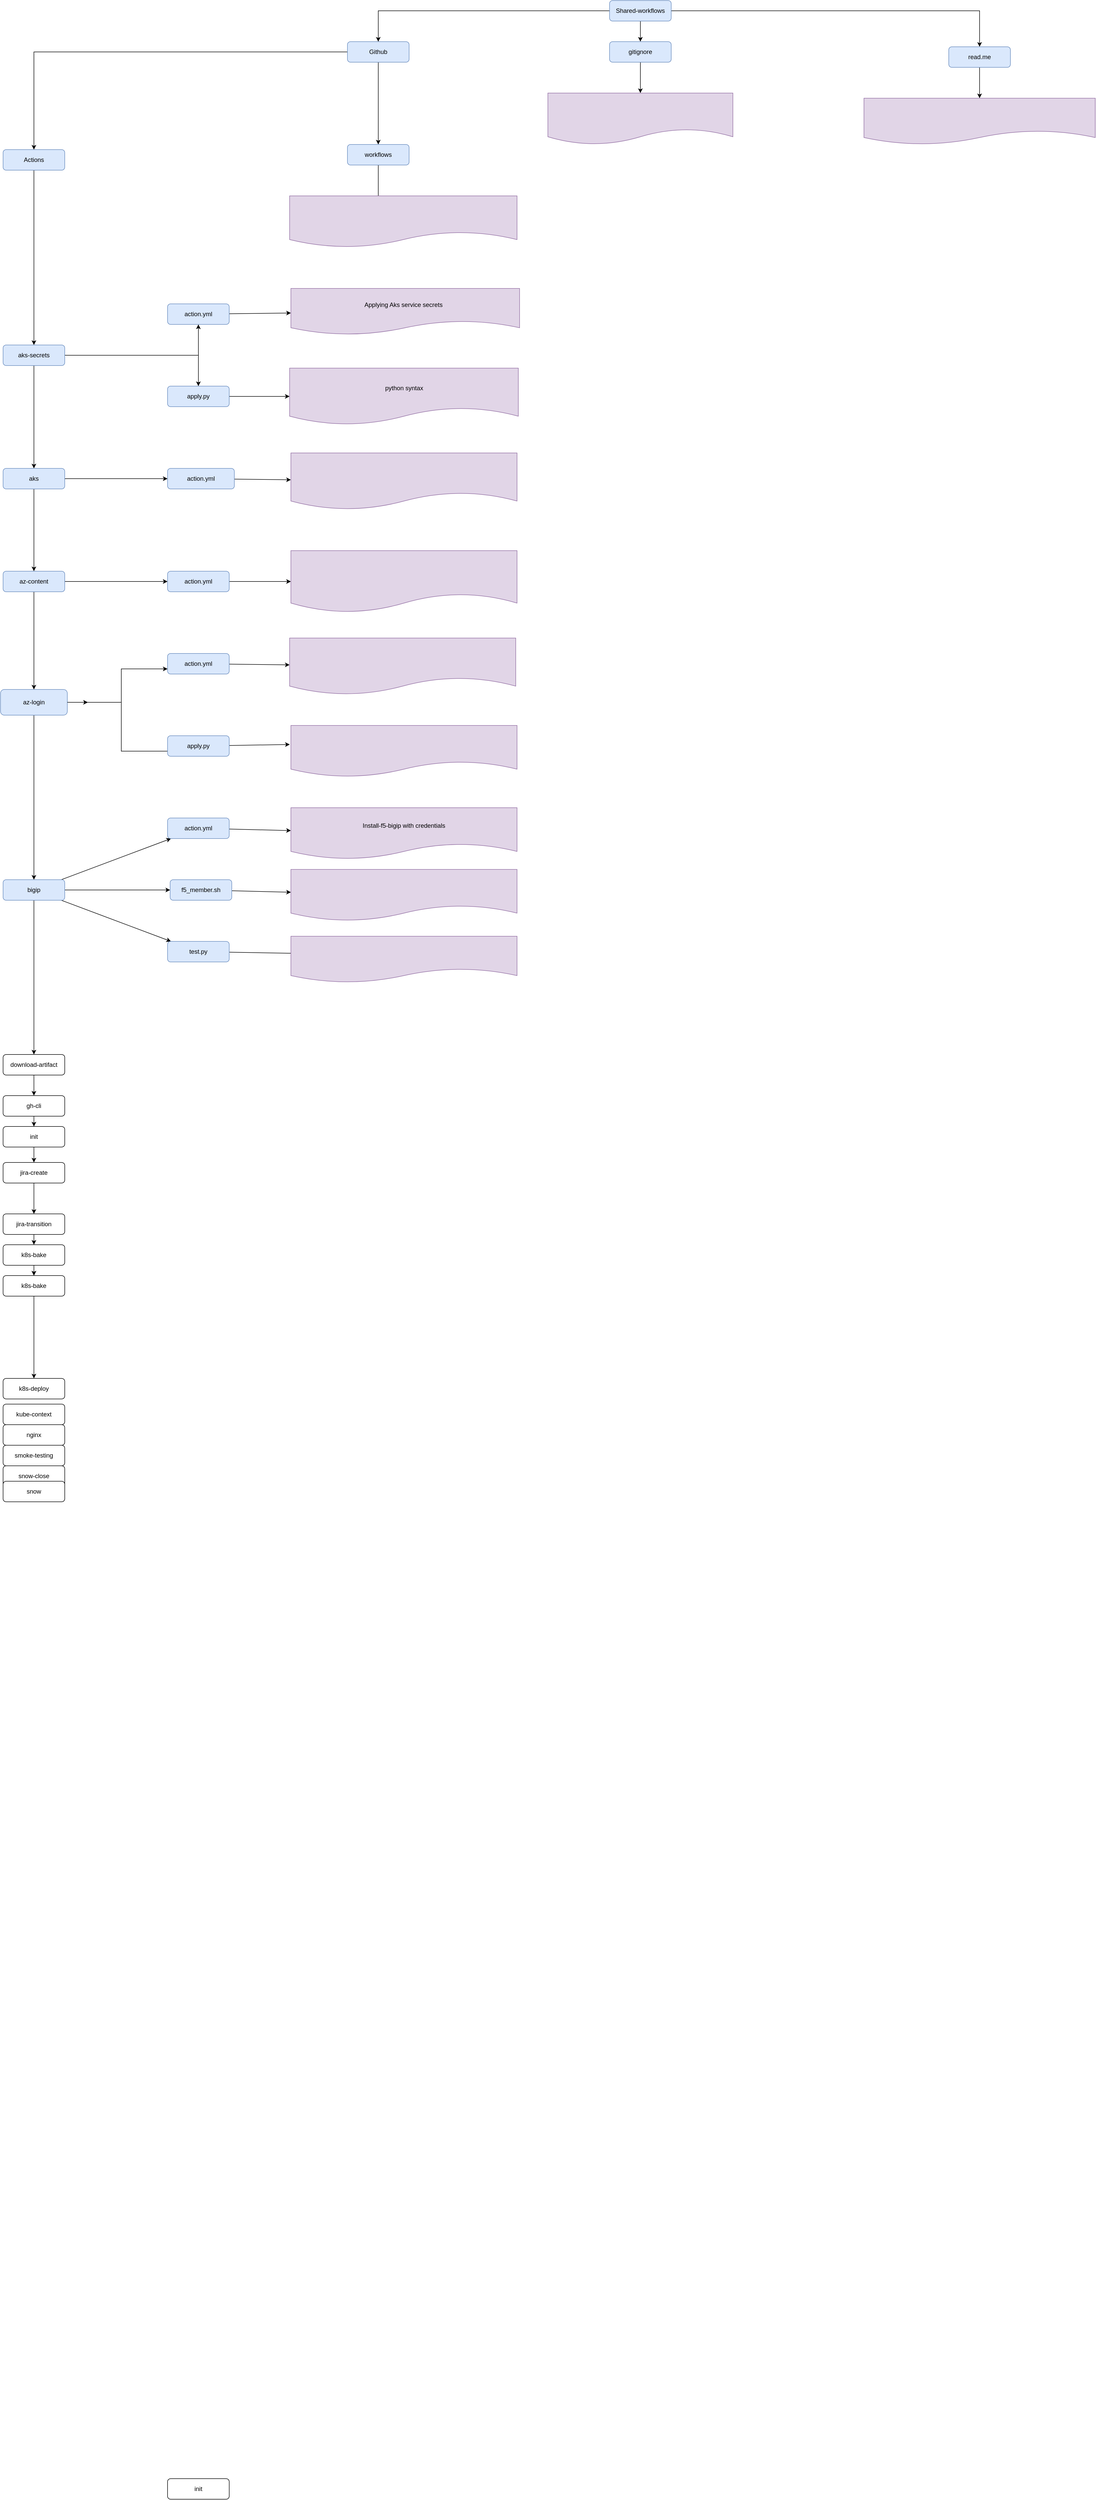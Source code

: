 <mxfile version="20.5.3" type="github">
  <diagram id="C5RBs43oDa-KdzZeNtuy" name="Page-1">
    <mxGraphModel dx="1371" dy="4098" grid="1" gridSize="10" guides="1" tooltips="1" connect="1" arrows="1" fold="1" page="1" pageScale="1" pageWidth="2339" pageHeight="3300" math="0" shadow="0">
      <root>
        <mxCell id="WIyWlLk6GJQsqaUBKTNV-0" />
        <mxCell id="WIyWlLk6GJQsqaUBKTNV-1" parent="WIyWlLk6GJQsqaUBKTNV-0" />
        <mxCell id="0Xy0scqHW2xPj2-DiVGG-118" value="" style="edgeStyle=orthogonalEdgeStyle;rounded=0;orthogonalLoop=1;jettySize=auto;html=1;" edge="1" parent="WIyWlLk6GJQsqaUBKTNV-1" source="0Xy0scqHW2xPj2-DiVGG-0" target="0Xy0scqHW2xPj2-DiVGG-21">
          <mxGeometry relative="1" as="geometry" />
        </mxCell>
        <mxCell id="0Xy0scqHW2xPj2-DiVGG-210" value="" style="edgeStyle=none;rounded=0;orthogonalLoop=1;jettySize=auto;html=1;fontColor=#000000;" edge="1" parent="WIyWlLk6GJQsqaUBKTNV-1" source="0Xy0scqHW2xPj2-DiVGG-0" target="0Xy0scqHW2xPj2-DiVGG-209">
          <mxGeometry relative="1" as="geometry" />
        </mxCell>
        <mxCell id="0Xy0scqHW2xPj2-DiVGG-0" value="&lt;font color=&quot;#000000&quot;&gt;Github&lt;/font&gt;" style="rounded=1;whiteSpace=wrap;html=1;fontSize=12;glass=0;strokeWidth=1;shadow=0;fillColor=#dae8fc;strokeColor=#6c8ebf;" vertex="1" parent="WIyWlLk6GJQsqaUBKTNV-1">
          <mxGeometry x="910" y="-190" width="120" height="40" as="geometry" />
        </mxCell>
        <mxCell id="0Xy0scqHW2xPj2-DiVGG-37" value="" style="edgeStyle=orthogonalEdgeStyle;rounded=0;orthogonalLoop=1;jettySize=auto;html=1;" edge="1" parent="WIyWlLk6GJQsqaUBKTNV-1" source="0Xy0scqHW2xPj2-DiVGG-20" target="0Xy0scqHW2xPj2-DiVGG-31">
          <mxGeometry relative="1" as="geometry" />
        </mxCell>
        <mxCell id="0Xy0scqHW2xPj2-DiVGG-93" value="" style="edgeStyle=orthogonalEdgeStyle;rounded=0;orthogonalLoop=1;jettySize=auto;html=1;" edge="1" parent="WIyWlLk6GJQsqaUBKTNV-1" source="0Xy0scqHW2xPj2-DiVGG-20" target="0Xy0scqHW2xPj2-DiVGG-92">
          <mxGeometry relative="1" as="geometry" />
        </mxCell>
        <mxCell id="0Xy0scqHW2xPj2-DiVGG-100" value="" style="edgeStyle=orthogonalEdgeStyle;rounded=0;orthogonalLoop=1;jettySize=auto;html=1;" edge="1" parent="WIyWlLk6GJQsqaUBKTNV-1" source="0Xy0scqHW2xPj2-DiVGG-20" target="0Xy0scqHW2xPj2-DiVGG-99">
          <mxGeometry relative="1" as="geometry" />
        </mxCell>
        <mxCell id="0Xy0scqHW2xPj2-DiVGG-20" value="&lt;font color=&quot;#000000&quot;&gt;aks-secrets&lt;/font&gt;" style="rounded=1;whiteSpace=wrap;html=1;fontSize=12;glass=0;strokeWidth=1;shadow=0;fillColor=#dae8fc;strokeColor=#6c8ebf;" vertex="1" parent="WIyWlLk6GJQsqaUBKTNV-1">
          <mxGeometry x="240" y="400" width="120" height="40" as="geometry" />
        </mxCell>
        <mxCell id="0Xy0scqHW2xPj2-DiVGG-119" value="" style="edgeStyle=orthogonalEdgeStyle;rounded=0;orthogonalLoop=1;jettySize=auto;html=1;" edge="1" parent="WIyWlLk6GJQsqaUBKTNV-1" source="0Xy0scqHW2xPj2-DiVGG-21" target="0Xy0scqHW2xPj2-DiVGG-20">
          <mxGeometry relative="1" as="geometry" />
        </mxCell>
        <mxCell id="0Xy0scqHW2xPj2-DiVGG-21" value="&lt;font color=&quot;#000000&quot;&gt;Actions&lt;/font&gt;" style="rounded=1;whiteSpace=wrap;html=1;fontSize=12;glass=0;strokeWidth=1;shadow=0;fillColor=#dae8fc;strokeColor=#6c8ebf;" vertex="1" parent="WIyWlLk6GJQsqaUBKTNV-1">
          <mxGeometry x="240" y="20" width="120" height="40" as="geometry" />
        </mxCell>
        <mxCell id="0Xy0scqHW2xPj2-DiVGG-41" value="" style="edgeStyle=orthogonalEdgeStyle;rounded=0;orthogonalLoop=1;jettySize=auto;html=1;" edge="1" parent="WIyWlLk6GJQsqaUBKTNV-1" source="0Xy0scqHW2xPj2-DiVGG-29" target="0Xy0scqHW2xPj2-DiVGG-40">
          <mxGeometry relative="1" as="geometry" />
        </mxCell>
        <mxCell id="0Xy0scqHW2xPj2-DiVGG-126" value="" style="edgeStyle=orthogonalEdgeStyle;rounded=0;orthogonalLoop=1;jettySize=auto;html=1;" edge="1" parent="WIyWlLk6GJQsqaUBKTNV-1" source="0Xy0scqHW2xPj2-DiVGG-29" target="0Xy0scqHW2xPj2-DiVGG-125">
          <mxGeometry relative="1" as="geometry" />
        </mxCell>
        <mxCell id="0Xy0scqHW2xPj2-DiVGG-29" value="&lt;font color=&quot;#000000&quot;&gt;az-content&lt;/font&gt;" style="rounded=1;whiteSpace=wrap;html=1;fontSize=12;glass=0;strokeWidth=1;shadow=0;strokeColor=#6c8ebf;fillColor=#dae8fc;" vertex="1" parent="WIyWlLk6GJQsqaUBKTNV-1">
          <mxGeometry x="240" y="840" width="120" height="40" as="geometry" />
        </mxCell>
        <mxCell id="0Xy0scqHW2xPj2-DiVGG-38" value="" style="edgeStyle=orthogonalEdgeStyle;rounded=0;orthogonalLoop=1;jettySize=auto;html=1;" edge="1" parent="WIyWlLk6GJQsqaUBKTNV-1" source="0Xy0scqHW2xPj2-DiVGG-31" target="0Xy0scqHW2xPj2-DiVGG-29">
          <mxGeometry relative="1" as="geometry" />
        </mxCell>
        <mxCell id="0Xy0scqHW2xPj2-DiVGG-121" value="" style="edgeStyle=orthogonalEdgeStyle;rounded=0;orthogonalLoop=1;jettySize=auto;html=1;" edge="1" parent="WIyWlLk6GJQsqaUBKTNV-1" source="0Xy0scqHW2xPj2-DiVGG-31" target="0Xy0scqHW2xPj2-DiVGG-120">
          <mxGeometry relative="1" as="geometry" />
        </mxCell>
        <mxCell id="0Xy0scqHW2xPj2-DiVGG-31" value="&lt;font color=&quot;#000000&quot;&gt;aks&lt;/font&gt;" style="rounded=1;whiteSpace=wrap;html=1;fontSize=12;glass=0;strokeWidth=1;shadow=0;fillColor=#dae8fc;strokeColor=#6c8ebf;" vertex="1" parent="WIyWlLk6GJQsqaUBKTNV-1">
          <mxGeometry x="240" y="640" width="120" height="40" as="geometry" />
        </mxCell>
        <mxCell id="0Xy0scqHW2xPj2-DiVGG-44" value="" style="edgeStyle=orthogonalEdgeStyle;rounded=0;orthogonalLoop=1;jettySize=auto;html=1;" edge="1" parent="WIyWlLk6GJQsqaUBKTNV-1" source="0Xy0scqHW2xPj2-DiVGG-40" target="0Xy0scqHW2xPj2-DiVGG-43">
          <mxGeometry relative="1" as="geometry" />
        </mxCell>
        <mxCell id="0Xy0scqHW2xPj2-DiVGG-178" style="edgeStyle=none;rounded=0;orthogonalLoop=1;jettySize=auto;html=1;fontColor=#000000;" edge="1" parent="WIyWlLk6GJQsqaUBKTNV-1" source="0Xy0scqHW2xPj2-DiVGG-40">
          <mxGeometry relative="1" as="geometry">
            <mxPoint x="405" y="1095" as="targetPoint" />
          </mxGeometry>
        </mxCell>
        <mxCell id="0Xy0scqHW2xPj2-DiVGG-183" style="edgeStyle=none;rounded=0;orthogonalLoop=1;jettySize=auto;html=1;entryX=0.083;entryY=0.75;entryDx=0;entryDy=0;entryPerimeter=0;fontColor=#000000;" edge="1" parent="WIyWlLk6GJQsqaUBKTNV-1" source="0Xy0scqHW2xPj2-DiVGG-40" target="0Xy0scqHW2xPj2-DiVGG-145">
          <mxGeometry relative="1" as="geometry">
            <Array as="points">
              <mxPoint x="470" y="1095" />
              <mxPoint x="470" y="1190" />
            </Array>
          </mxGeometry>
        </mxCell>
        <mxCell id="0Xy0scqHW2xPj2-DiVGG-40" value="&lt;font color=&quot;#000000&quot;&gt;az-login&lt;/font&gt;" style="rounded=1;whiteSpace=wrap;html=1;fontSize=12;glass=0;strokeWidth=1;shadow=0;fillColor=#dae8fc;strokeColor=#6c8ebf;" vertex="1" parent="WIyWlLk6GJQsqaUBKTNV-1">
          <mxGeometry x="235" y="1070" width="130" height="50" as="geometry" />
        </mxCell>
        <mxCell id="0Xy0scqHW2xPj2-DiVGG-48" value="" style="edgeStyle=orthogonalEdgeStyle;rounded=0;orthogonalLoop=1;jettySize=auto;html=1;" edge="1" parent="WIyWlLk6GJQsqaUBKTNV-1" source="0Xy0scqHW2xPj2-DiVGG-43" target="0Xy0scqHW2xPj2-DiVGG-47">
          <mxGeometry relative="1" as="geometry" />
        </mxCell>
        <mxCell id="0Xy0scqHW2xPj2-DiVGG-190" value="" style="edgeStyle=none;rounded=0;orthogonalLoop=1;jettySize=auto;html=1;fontColor=#000000;" edge="1" parent="WIyWlLk6GJQsqaUBKTNV-1" source="0Xy0scqHW2xPj2-DiVGG-43" target="0Xy0scqHW2xPj2-DiVGG-189">
          <mxGeometry relative="1" as="geometry" />
        </mxCell>
        <mxCell id="0Xy0scqHW2xPj2-DiVGG-192" value="" style="edgeStyle=none;rounded=0;orthogonalLoop=1;jettySize=auto;html=1;fontColor=#000000;" edge="1" parent="WIyWlLk6GJQsqaUBKTNV-1" source="0Xy0scqHW2xPj2-DiVGG-43" target="0Xy0scqHW2xPj2-DiVGG-191">
          <mxGeometry relative="1" as="geometry" />
        </mxCell>
        <mxCell id="0Xy0scqHW2xPj2-DiVGG-194" value="" style="edgeStyle=none;rounded=0;orthogonalLoop=1;jettySize=auto;html=1;fontColor=#000000;" edge="1" parent="WIyWlLk6GJQsqaUBKTNV-1" source="0Xy0scqHW2xPj2-DiVGG-43" target="0Xy0scqHW2xPj2-DiVGG-193">
          <mxGeometry relative="1" as="geometry" />
        </mxCell>
        <mxCell id="0Xy0scqHW2xPj2-DiVGG-43" value="&lt;font color=&quot;#000000&quot;&gt;bigip&lt;/font&gt;" style="rounded=1;whiteSpace=wrap;html=1;fontSize=12;glass=0;strokeWidth=1;shadow=0;fillColor=#dae8fc;strokeColor=#6c8ebf;" vertex="1" parent="WIyWlLk6GJQsqaUBKTNV-1">
          <mxGeometry x="240" y="1440" width="120" height="40" as="geometry" />
        </mxCell>
        <mxCell id="0Xy0scqHW2xPj2-DiVGG-51" value="" style="edgeStyle=orthogonalEdgeStyle;rounded=0;orthogonalLoop=1;jettySize=auto;html=1;" edge="1" parent="WIyWlLk6GJQsqaUBKTNV-1" source="0Xy0scqHW2xPj2-DiVGG-47" target="0Xy0scqHW2xPj2-DiVGG-50">
          <mxGeometry relative="1" as="geometry" />
        </mxCell>
        <mxCell id="0Xy0scqHW2xPj2-DiVGG-47" value="download-artifact" style="rounded=1;whiteSpace=wrap;html=1;fontSize=12;glass=0;strokeWidth=1;shadow=0;" vertex="1" parent="WIyWlLk6GJQsqaUBKTNV-1">
          <mxGeometry x="240" y="1780" width="120" height="40" as="geometry" />
        </mxCell>
        <mxCell id="0Xy0scqHW2xPj2-DiVGG-53" value="" style="edgeStyle=orthogonalEdgeStyle;rounded=0;orthogonalLoop=1;jettySize=auto;html=1;" edge="1" parent="WIyWlLk6GJQsqaUBKTNV-1" source="0Xy0scqHW2xPj2-DiVGG-50" target="0Xy0scqHW2xPj2-DiVGG-52">
          <mxGeometry relative="1" as="geometry" />
        </mxCell>
        <mxCell id="0Xy0scqHW2xPj2-DiVGG-50" value="gh-cli" style="rounded=1;whiteSpace=wrap;html=1;fontSize=12;glass=0;strokeWidth=1;shadow=0;" vertex="1" parent="WIyWlLk6GJQsqaUBKTNV-1">
          <mxGeometry x="240" y="1860" width="120" height="40" as="geometry" />
        </mxCell>
        <mxCell id="0Xy0scqHW2xPj2-DiVGG-61" value="" style="edgeStyle=orthogonalEdgeStyle;rounded=0;orthogonalLoop=1;jettySize=auto;html=1;" edge="1" parent="WIyWlLk6GJQsqaUBKTNV-1" source="0Xy0scqHW2xPj2-DiVGG-52" target="0Xy0scqHW2xPj2-DiVGG-60">
          <mxGeometry relative="1" as="geometry" />
        </mxCell>
        <mxCell id="0Xy0scqHW2xPj2-DiVGG-52" value="init&lt;br&gt;" style="rounded=1;whiteSpace=wrap;html=1;fontSize=12;glass=0;strokeWidth=1;shadow=0;" vertex="1" parent="WIyWlLk6GJQsqaUBKTNV-1">
          <mxGeometry x="240" y="1920" width="120" height="40" as="geometry" />
        </mxCell>
        <mxCell id="0Xy0scqHW2xPj2-DiVGG-63" value="" style="edgeStyle=orthogonalEdgeStyle;rounded=0;orthogonalLoop=1;jettySize=auto;html=1;" edge="1" parent="WIyWlLk6GJQsqaUBKTNV-1" source="0Xy0scqHW2xPj2-DiVGG-60" target="0Xy0scqHW2xPj2-DiVGG-62">
          <mxGeometry relative="1" as="geometry" />
        </mxCell>
        <mxCell id="0Xy0scqHW2xPj2-DiVGG-60" value="jira-create&lt;br&gt;" style="rounded=1;whiteSpace=wrap;html=1;fontSize=12;glass=0;strokeWidth=1;shadow=0;" vertex="1" parent="WIyWlLk6GJQsqaUBKTNV-1">
          <mxGeometry x="240" y="1990" width="120" height="40" as="geometry" />
        </mxCell>
        <mxCell id="0Xy0scqHW2xPj2-DiVGG-67" value="" style="edgeStyle=orthogonalEdgeStyle;rounded=0;orthogonalLoop=1;jettySize=auto;html=1;" edge="1" parent="WIyWlLk6GJQsqaUBKTNV-1" source="0Xy0scqHW2xPj2-DiVGG-62" target="0Xy0scqHW2xPj2-DiVGG-66">
          <mxGeometry relative="1" as="geometry" />
        </mxCell>
        <mxCell id="0Xy0scqHW2xPj2-DiVGG-62" value="jira-transition&lt;br&gt;" style="rounded=1;whiteSpace=wrap;html=1;fontSize=12;glass=0;strokeWidth=1;shadow=0;" vertex="1" parent="WIyWlLk6GJQsqaUBKTNV-1">
          <mxGeometry x="240" y="2090" width="120" height="40" as="geometry" />
        </mxCell>
        <mxCell id="0Xy0scqHW2xPj2-DiVGG-70" value="" style="edgeStyle=orthogonalEdgeStyle;rounded=0;orthogonalLoop=1;jettySize=auto;html=1;" edge="1" parent="WIyWlLk6GJQsqaUBKTNV-1" source="0Xy0scqHW2xPj2-DiVGG-66" target="0Xy0scqHW2xPj2-DiVGG-69">
          <mxGeometry relative="1" as="geometry" />
        </mxCell>
        <mxCell id="0Xy0scqHW2xPj2-DiVGG-187" style="edgeStyle=none;rounded=0;orthogonalLoop=1;jettySize=auto;html=1;exitX=0.5;exitY=1;exitDx=0;exitDy=0;fontColor=#000000;" edge="1" parent="WIyWlLk6GJQsqaUBKTNV-1" source="0Xy0scqHW2xPj2-DiVGG-66" target="0Xy0scqHW2xPj2-DiVGG-69">
          <mxGeometry relative="1" as="geometry" />
        </mxCell>
        <mxCell id="0Xy0scqHW2xPj2-DiVGG-66" value="k8s-bake" style="rounded=1;whiteSpace=wrap;html=1;fontSize=12;glass=0;strokeWidth=1;shadow=0;" vertex="1" parent="WIyWlLk6GJQsqaUBKTNV-1">
          <mxGeometry x="240" y="2150" width="120" height="40" as="geometry" />
        </mxCell>
        <mxCell id="0Xy0scqHW2xPj2-DiVGG-72" value="" style="edgeStyle=orthogonalEdgeStyle;rounded=0;orthogonalLoop=1;jettySize=auto;html=1;" edge="1" parent="WIyWlLk6GJQsqaUBKTNV-1" source="0Xy0scqHW2xPj2-DiVGG-69" target="0Xy0scqHW2xPj2-DiVGG-71">
          <mxGeometry relative="1" as="geometry" />
        </mxCell>
        <mxCell id="0Xy0scqHW2xPj2-DiVGG-69" value="k8s-bake&lt;br&gt;" style="rounded=1;whiteSpace=wrap;html=1;fontSize=12;glass=0;strokeWidth=1;shadow=0;" vertex="1" parent="WIyWlLk6GJQsqaUBKTNV-1">
          <mxGeometry x="240" y="2210" width="120" height="40" as="geometry" />
        </mxCell>
        <mxCell id="0Xy0scqHW2xPj2-DiVGG-71" value="k8s-deploy&lt;br&gt;" style="rounded=1;whiteSpace=wrap;html=1;fontSize=12;glass=0;strokeWidth=1;shadow=0;" vertex="1" parent="WIyWlLk6GJQsqaUBKTNV-1">
          <mxGeometry x="240" y="2410" width="120" height="40" as="geometry" />
        </mxCell>
        <mxCell id="0Xy0scqHW2xPj2-DiVGG-76" value="" style="edgeStyle=orthogonalEdgeStyle;rounded=0;orthogonalLoop=1;jettySize=auto;html=1;" edge="1" parent="WIyWlLk6GJQsqaUBKTNV-1" source="0Xy0scqHW2xPj2-DiVGG-74" target="0Xy0scqHW2xPj2-DiVGG-75">
          <mxGeometry relative="1" as="geometry" />
        </mxCell>
        <mxCell id="0Xy0scqHW2xPj2-DiVGG-74" value="kube-context" style="rounded=1;whiteSpace=wrap;html=1;fontSize=12;glass=0;strokeWidth=1;shadow=0;" vertex="1" parent="WIyWlLk6GJQsqaUBKTNV-1">
          <mxGeometry x="240" y="2460" width="120" height="40" as="geometry" />
        </mxCell>
        <mxCell id="0Xy0scqHW2xPj2-DiVGG-78" value="" style="edgeStyle=orthogonalEdgeStyle;rounded=0;orthogonalLoop=1;jettySize=auto;html=1;" edge="1" parent="WIyWlLk6GJQsqaUBKTNV-1" source="0Xy0scqHW2xPj2-DiVGG-75" target="0Xy0scqHW2xPj2-DiVGG-77">
          <mxGeometry relative="1" as="geometry" />
        </mxCell>
        <mxCell id="0Xy0scqHW2xPj2-DiVGG-75" value="nginx" style="rounded=1;whiteSpace=wrap;html=1;fontSize=12;glass=0;strokeWidth=1;shadow=0;" vertex="1" parent="WIyWlLk6GJQsqaUBKTNV-1">
          <mxGeometry x="240" y="2500" width="120" height="40" as="geometry" />
        </mxCell>
        <mxCell id="0Xy0scqHW2xPj2-DiVGG-80" value="" style="edgeStyle=orthogonalEdgeStyle;rounded=0;orthogonalLoop=1;jettySize=auto;html=1;" edge="1" parent="WIyWlLk6GJQsqaUBKTNV-1" source="0Xy0scqHW2xPj2-DiVGG-77" target="0Xy0scqHW2xPj2-DiVGG-79">
          <mxGeometry relative="1" as="geometry" />
        </mxCell>
        <mxCell id="0Xy0scqHW2xPj2-DiVGG-77" value="smoke-testing" style="rounded=1;whiteSpace=wrap;html=1;fontSize=12;glass=0;strokeWidth=1;shadow=0;" vertex="1" parent="WIyWlLk6GJQsqaUBKTNV-1">
          <mxGeometry x="240" y="2540" width="120" height="40" as="geometry" />
        </mxCell>
        <mxCell id="0Xy0scqHW2xPj2-DiVGG-83" value="" style="edgeStyle=orthogonalEdgeStyle;rounded=0;orthogonalLoop=1;jettySize=auto;html=1;" edge="1" parent="WIyWlLk6GJQsqaUBKTNV-1" source="0Xy0scqHW2xPj2-DiVGG-79" target="0Xy0scqHW2xPj2-DiVGG-82">
          <mxGeometry relative="1" as="geometry" />
        </mxCell>
        <mxCell id="0Xy0scqHW2xPj2-DiVGG-79" value="snow-close" style="rounded=1;whiteSpace=wrap;html=1;fontSize=12;glass=0;strokeWidth=1;shadow=0;" vertex="1" parent="WIyWlLk6GJQsqaUBKTNV-1">
          <mxGeometry x="240" y="2580" width="120" height="40" as="geometry" />
        </mxCell>
        <mxCell id="0Xy0scqHW2xPj2-DiVGG-81" value="init&lt;br&gt;" style="rounded=1;whiteSpace=wrap;html=1;fontSize=12;glass=0;strokeWidth=1;shadow=0;" vertex="1" parent="WIyWlLk6GJQsqaUBKTNV-1">
          <mxGeometry x="560" y="4550" width="120" height="40" as="geometry" />
        </mxCell>
        <mxCell id="0Xy0scqHW2xPj2-DiVGG-82" value="snow&lt;br&gt;" style="rounded=1;whiteSpace=wrap;html=1;fontSize=12;glass=0;strokeWidth=1;shadow=0;" vertex="1" parent="WIyWlLk6GJQsqaUBKTNV-1">
          <mxGeometry x="240" y="2610" width="120" height="40" as="geometry" />
        </mxCell>
        <mxCell id="0Xy0scqHW2xPj2-DiVGG-117" value="" style="edgeStyle=orthogonalEdgeStyle;rounded=0;orthogonalLoop=1;jettySize=auto;html=1;" edge="1" parent="WIyWlLk6GJQsqaUBKTNV-1" source="0Xy0scqHW2xPj2-DiVGG-90" target="0Xy0scqHW2xPj2-DiVGG-0">
          <mxGeometry relative="1" as="geometry" />
        </mxCell>
        <mxCell id="0Xy0scqHW2xPj2-DiVGG-206" value="" style="edgeStyle=none;rounded=0;orthogonalLoop=1;jettySize=auto;html=1;fontColor=#000000;" edge="1" parent="WIyWlLk6GJQsqaUBKTNV-1" source="0Xy0scqHW2xPj2-DiVGG-90" target="0Xy0scqHW2xPj2-DiVGG-205">
          <mxGeometry relative="1" as="geometry" />
        </mxCell>
        <mxCell id="0Xy0scqHW2xPj2-DiVGG-208" value="" style="edgeStyle=none;rounded=0;orthogonalLoop=1;jettySize=auto;html=1;fontColor=#000000;" edge="1" parent="WIyWlLk6GJQsqaUBKTNV-1" source="0Xy0scqHW2xPj2-DiVGG-90" target="0Xy0scqHW2xPj2-DiVGG-207">
          <mxGeometry relative="1" as="geometry">
            <Array as="points">
              <mxPoint x="1940" y="-250" />
              <mxPoint x="2140" y="-250" />
            </Array>
          </mxGeometry>
        </mxCell>
        <mxCell id="0Xy0scqHW2xPj2-DiVGG-90" value="&lt;font color=&quot;#000000&quot;&gt;Shared-workflows&lt;/font&gt;" style="rounded=1;whiteSpace=wrap;html=1;fontSize=12;glass=0;strokeWidth=1;shadow=0;fillColor=#dae8fc;strokeColor=#6c8ebf;" vertex="1" parent="WIyWlLk6GJQsqaUBKTNV-1">
          <mxGeometry x="1420" y="-270" width="120" height="40" as="geometry" />
        </mxCell>
        <mxCell id="0Xy0scqHW2xPj2-DiVGG-164" value="" style="edgeStyle=none;rounded=0;orthogonalLoop=1;jettySize=auto;html=1;fontColor=#000000;" edge="1" parent="WIyWlLk6GJQsqaUBKTNV-1" source="0Xy0scqHW2xPj2-DiVGG-92" target="0Xy0scqHW2xPj2-DiVGG-163">
          <mxGeometry relative="1" as="geometry" />
        </mxCell>
        <mxCell id="0Xy0scqHW2xPj2-DiVGG-92" value="&lt;font color=&quot;#000000&quot;&gt;action.yml&lt;/font&gt;" style="rounded=1;whiteSpace=wrap;html=1;fontSize=12;glass=0;strokeWidth=1;shadow=0;fillColor=#dae8fc;strokeColor=#6c8ebf;" vertex="1" parent="WIyWlLk6GJQsqaUBKTNV-1">
          <mxGeometry x="560" y="320" width="120" height="40" as="geometry" />
        </mxCell>
        <mxCell id="0Xy0scqHW2xPj2-DiVGG-162" value="" style="edgeStyle=none;rounded=0;orthogonalLoop=1;jettySize=auto;html=1;fontColor=#000000;" edge="1" parent="WIyWlLk6GJQsqaUBKTNV-1" source="0Xy0scqHW2xPj2-DiVGG-99" target="0Xy0scqHW2xPj2-DiVGG-161">
          <mxGeometry relative="1" as="geometry">
            <Array as="points">
              <mxPoint x="720" y="500" />
            </Array>
          </mxGeometry>
        </mxCell>
        <mxCell id="0Xy0scqHW2xPj2-DiVGG-99" value="&lt;font color=&quot;#000000&quot;&gt;apply.py&lt;/font&gt;" style="rounded=1;whiteSpace=wrap;html=1;fontSize=12;glass=0;strokeWidth=1;shadow=0;fillColor=#dae8fc;strokeColor=#6c8ebf;" vertex="1" parent="WIyWlLk6GJQsqaUBKTNV-1">
          <mxGeometry x="560" y="480" width="120" height="40" as="geometry" />
        </mxCell>
        <mxCell id="0Xy0scqHW2xPj2-DiVGG-111" style="edgeStyle=orthogonalEdgeStyle;rounded=0;orthogonalLoop=1;jettySize=auto;html=1;exitX=0.25;exitY=1;exitDx=0;exitDy=0;" edge="1" parent="WIyWlLk6GJQsqaUBKTNV-1" source="0Xy0scqHW2xPj2-DiVGG-92" target="0Xy0scqHW2xPj2-DiVGG-92">
          <mxGeometry relative="1" as="geometry">
            <Array as="points">
              <mxPoint x="620" y="360" />
              <mxPoint x="620" y="360" />
            </Array>
          </mxGeometry>
        </mxCell>
        <mxCell id="0Xy0scqHW2xPj2-DiVGG-169" value="" style="edgeStyle=none;rounded=0;orthogonalLoop=1;jettySize=auto;html=1;fontColor=#000000;" edge="1" parent="WIyWlLk6GJQsqaUBKTNV-1" source="0Xy0scqHW2xPj2-DiVGG-120" target="0Xy0scqHW2xPj2-DiVGG-168">
          <mxGeometry relative="1" as="geometry" />
        </mxCell>
        <mxCell id="0Xy0scqHW2xPj2-DiVGG-120" value="&lt;font color=&quot;#000000&quot;&gt;action.yml&lt;/font&gt;" style="rounded=1;whiteSpace=wrap;html=1;fontSize=12;glass=0;strokeWidth=1;shadow=0;fillColor=#dae8fc;strokeColor=#6c8ebf;" vertex="1" parent="WIyWlLk6GJQsqaUBKTNV-1">
          <mxGeometry x="560" y="640" width="130" height="40" as="geometry" />
        </mxCell>
        <mxCell id="0Xy0scqHW2xPj2-DiVGG-171" value="" style="edgeStyle=none;rounded=0;orthogonalLoop=1;jettySize=auto;html=1;fontColor=#000000;" edge="1" parent="WIyWlLk6GJQsqaUBKTNV-1" source="0Xy0scqHW2xPj2-DiVGG-125" target="0Xy0scqHW2xPj2-DiVGG-170">
          <mxGeometry relative="1" as="geometry" />
        </mxCell>
        <mxCell id="0Xy0scqHW2xPj2-DiVGG-125" value="&lt;font color=&quot;#000000&quot;&gt;action.yml&lt;/font&gt;" style="rounded=1;whiteSpace=wrap;html=1;fontSize=12;glass=0;strokeWidth=1;shadow=0;fillColor=#dae8fc;strokeColor=#6c8ebf;" vertex="1" parent="WIyWlLk6GJQsqaUBKTNV-1">
          <mxGeometry x="560" y="840" width="120" height="40" as="geometry" />
        </mxCell>
        <mxCell id="0Xy0scqHW2xPj2-DiVGG-173" value="" style="edgeStyle=none;rounded=0;orthogonalLoop=1;jettySize=auto;html=1;fontColor=#000000;" edge="1" parent="WIyWlLk6GJQsqaUBKTNV-1" source="0Xy0scqHW2xPj2-DiVGG-143" target="0Xy0scqHW2xPj2-DiVGG-172">
          <mxGeometry relative="1" as="geometry" />
        </mxCell>
        <mxCell id="0Xy0scqHW2xPj2-DiVGG-143" value="&lt;font color=&quot;#000000&quot;&gt;action.yml&lt;/font&gt;" style="rounded=1;whiteSpace=wrap;html=1;fontSize=12;glass=0;strokeWidth=1;shadow=0;fillColor=#dae8fc;strokeColor=#6c8ebf;" vertex="1" parent="WIyWlLk6GJQsqaUBKTNV-1">
          <mxGeometry x="560" y="1000" width="120" height="40" as="geometry" />
        </mxCell>
        <mxCell id="0Xy0scqHW2xPj2-DiVGG-186" style="edgeStyle=none;rounded=0;orthogonalLoop=1;jettySize=auto;html=1;entryX=-0.005;entryY=0.37;entryDx=0;entryDy=0;entryPerimeter=0;fontColor=#000000;" edge="1" parent="WIyWlLk6GJQsqaUBKTNV-1" source="0Xy0scqHW2xPj2-DiVGG-145" target="0Xy0scqHW2xPj2-DiVGG-185">
          <mxGeometry relative="1" as="geometry" />
        </mxCell>
        <mxCell id="0Xy0scqHW2xPj2-DiVGG-145" value="&lt;font color=&quot;#000000&quot;&gt;apply.py&lt;/font&gt;" style="rounded=1;whiteSpace=wrap;html=1;fontSize=12;glass=0;strokeWidth=1;shadow=0;fillColor=#dae8fc;strokeColor=#6c8ebf;" vertex="1" parent="WIyWlLk6GJQsqaUBKTNV-1">
          <mxGeometry x="560" y="1160" width="120" height="40" as="geometry" />
        </mxCell>
        <mxCell id="0Xy0scqHW2xPj2-DiVGG-146" style="edgeStyle=orthogonalEdgeStyle;rounded=0;orthogonalLoop=1;jettySize=auto;html=1;exitX=0.25;exitY=1;exitDx=0;exitDy=0;" edge="1" source="0Xy0scqHW2xPj2-DiVGG-143" target="0Xy0scqHW2xPj2-DiVGG-143" parent="WIyWlLk6GJQsqaUBKTNV-1">
          <mxGeometry relative="1" as="geometry">
            <Array as="points">
              <mxPoint x="620" y="1040" />
              <mxPoint x="620" y="1040" />
            </Array>
          </mxGeometry>
        </mxCell>
        <mxCell id="0Xy0scqHW2xPj2-DiVGG-157" value="" style="edgeStyle=elbowEdgeStyle;elbow=horizontal;endArrow=classic;html=1;rounded=0;exitX=1;exitY=0.5;exitDx=0;exitDy=0;entryX=0;entryY=0.75;entryDx=0;entryDy=0;" edge="1" parent="WIyWlLk6GJQsqaUBKTNV-1" source="0Xy0scqHW2xPj2-DiVGG-40" target="0Xy0scqHW2xPj2-DiVGG-143">
          <mxGeometry width="50" height="50" relative="1" as="geometry">
            <mxPoint x="450" y="1090" as="sourcePoint" />
            <mxPoint x="500" y="1040" as="targetPoint" />
            <Array as="points">
              <mxPoint x="470" y="1100" />
              <mxPoint x="470" y="1070" />
              <mxPoint x="470" y="1070" />
            </Array>
          </mxGeometry>
        </mxCell>
        <mxCell id="0Xy0scqHW2xPj2-DiVGG-161" value="&lt;font color=&quot;#000000&quot;&gt;python syntax&lt;/font&gt;" style="shape=document;whiteSpace=wrap;html=1;boundedLbl=1;fillColor=#e1d5e7;strokeColor=#9673a6;rounded=1;glass=0;strokeWidth=1;shadow=0;labelBackgroundColor=#;" vertex="1" parent="WIyWlLk6GJQsqaUBKTNV-1">
          <mxGeometry x="797.5" y="445" width="445" height="110" as="geometry" />
        </mxCell>
        <mxCell id="0Xy0scqHW2xPj2-DiVGG-163" value="Applying Aks service secrets&amp;nbsp;&amp;nbsp;" style="shape=document;whiteSpace=wrap;html=1;boundedLbl=1;fillColor=#e1d5e7;strokeColor=#9673a6;rounded=1;glass=0;strokeWidth=1;shadow=0;labelBackgroundColor=#;fontColor=#000000;" vertex="1" parent="WIyWlLk6GJQsqaUBKTNV-1">
          <mxGeometry x="800" y="290" width="445" height="90" as="geometry" />
        </mxCell>
        <mxCell id="0Xy0scqHW2xPj2-DiVGG-166" style="edgeStyle=none;rounded=0;orthogonalLoop=1;jettySize=auto;html=1;exitX=0.5;exitY=0;exitDx=0;exitDy=0;fontColor=#000000;" edge="1" parent="WIyWlLk6GJQsqaUBKTNV-1" source="0Xy0scqHW2xPj2-DiVGG-163" target="0Xy0scqHW2xPj2-DiVGG-163">
          <mxGeometry relative="1" as="geometry" />
        </mxCell>
        <mxCell id="0Xy0scqHW2xPj2-DiVGG-168" value="" style="shape=document;whiteSpace=wrap;html=1;boundedLbl=1;fillColor=#e1d5e7;strokeColor=#9673a6;rounded=1;glass=0;strokeWidth=1;shadow=0;labelBackgroundColor=#;" vertex="1" parent="WIyWlLk6GJQsqaUBKTNV-1">
          <mxGeometry x="800" y="610" width="440" height="110" as="geometry" />
        </mxCell>
        <mxCell id="0Xy0scqHW2xPj2-DiVGG-170" value="" style="shape=document;whiteSpace=wrap;html=1;boundedLbl=1;rounded=1;glass=0;strokeWidth=1;shadow=0;labelBackgroundColor=#;fillColor=#e1d5e7;strokeColor=#9673a6;" vertex="1" parent="WIyWlLk6GJQsqaUBKTNV-1">
          <mxGeometry x="800" y="800" width="440" height="120" as="geometry" />
        </mxCell>
        <mxCell id="0Xy0scqHW2xPj2-DiVGG-172" value="" style="shape=document;whiteSpace=wrap;html=1;boundedLbl=1;rounded=1;glass=0;strokeWidth=1;shadow=0;labelBackgroundColor=#;strokeColor=#9673a6;fillColor=#e1d5e7;" vertex="1" parent="WIyWlLk6GJQsqaUBKTNV-1">
          <mxGeometry x="797.5" y="970" width="440" height="110" as="geometry" />
        </mxCell>
        <mxCell id="0Xy0scqHW2xPj2-DiVGG-185" value="" style="shape=document;whiteSpace=wrap;html=1;boundedLbl=1;rounded=1;glass=0;strokeWidth=1;shadow=0;labelBackgroundColor=#;strokeColor=#9673a6;fillColor=#e1d5e7;" vertex="1" parent="WIyWlLk6GJQsqaUBKTNV-1">
          <mxGeometry x="800" y="1140" width="440" height="100" as="geometry" />
        </mxCell>
        <mxCell id="0Xy0scqHW2xPj2-DiVGG-197" value="" style="edgeStyle=none;rounded=0;orthogonalLoop=1;jettySize=auto;html=1;fontColor=#000000;" edge="1" parent="WIyWlLk6GJQsqaUBKTNV-1" source="0Xy0scqHW2xPj2-DiVGG-189" target="0Xy0scqHW2xPj2-DiVGG-196">
          <mxGeometry relative="1" as="geometry" />
        </mxCell>
        <mxCell id="0Xy0scqHW2xPj2-DiVGG-189" value="&lt;font color=&quot;#000000&quot;&gt;action.yml&lt;/font&gt;" style="rounded=1;whiteSpace=wrap;html=1;fontSize=12;glass=0;strokeWidth=1;shadow=0;fillColor=#dae8fc;strokeColor=#6c8ebf;" vertex="1" parent="WIyWlLk6GJQsqaUBKTNV-1">
          <mxGeometry x="560" y="1320" width="120" height="40" as="geometry" />
        </mxCell>
        <mxCell id="0Xy0scqHW2xPj2-DiVGG-202" value="" style="edgeStyle=none;rounded=0;orthogonalLoop=1;jettySize=auto;html=1;fontColor=#000000;entryX=0.083;entryY=0.375;entryDx=0;entryDy=0;entryPerimeter=0;" edge="1" parent="WIyWlLk6GJQsqaUBKTNV-1" source="0Xy0scqHW2xPj2-DiVGG-191" target="0Xy0scqHW2xPj2-DiVGG-200">
          <mxGeometry relative="1" as="geometry">
            <mxPoint x="760" y="1580" as="targetPoint" />
          </mxGeometry>
        </mxCell>
        <mxCell id="0Xy0scqHW2xPj2-DiVGG-191" value="&lt;font color=&quot;#000000&quot;&gt;test.py&lt;/font&gt;" style="rounded=1;whiteSpace=wrap;html=1;fontSize=12;glass=0;strokeWidth=1;shadow=0;fillColor=#dae8fc;strokeColor=#6c8ebf;" vertex="1" parent="WIyWlLk6GJQsqaUBKTNV-1">
          <mxGeometry x="560" y="1560" width="120" height="40" as="geometry" />
        </mxCell>
        <mxCell id="0Xy0scqHW2xPj2-DiVGG-199" value="" style="edgeStyle=none;rounded=0;orthogonalLoop=1;jettySize=auto;html=1;fontColor=#000000;" edge="1" parent="WIyWlLk6GJQsqaUBKTNV-1" source="0Xy0scqHW2xPj2-DiVGG-193" target="0Xy0scqHW2xPj2-DiVGG-198">
          <mxGeometry relative="1" as="geometry" />
        </mxCell>
        <mxCell id="0Xy0scqHW2xPj2-DiVGG-193" value="&lt;font color=&quot;#000000&quot;&gt;f5_member.sh&lt;/font&gt;" style="rounded=1;whiteSpace=wrap;html=1;fontSize=12;glass=0;strokeWidth=1;shadow=0;fillColor=#dae8fc;strokeColor=#6c8ebf;" vertex="1" parent="WIyWlLk6GJQsqaUBKTNV-1">
          <mxGeometry x="565" y="1440" width="120" height="40" as="geometry" />
        </mxCell>
        <mxCell id="0Xy0scqHW2xPj2-DiVGG-196" value="&lt;font color=&quot;#000000&quot;&gt;Install-f5-bigip with credentials&lt;/font&gt;" style="shape=document;whiteSpace=wrap;html=1;boundedLbl=1;rounded=1;glass=0;strokeWidth=1;shadow=0;fillColor=#e1d5e7;strokeColor=#9673a6;" vertex="1" parent="WIyWlLk6GJQsqaUBKTNV-1">
          <mxGeometry x="800" y="1300" width="440" height="100" as="geometry" />
        </mxCell>
        <mxCell id="0Xy0scqHW2xPj2-DiVGG-198" value="" style="shape=document;whiteSpace=wrap;html=1;boundedLbl=1;rounded=1;glass=0;strokeWidth=1;shadow=0;fillColor=#e1d5e7;strokeColor=#9673a6;" vertex="1" parent="WIyWlLk6GJQsqaUBKTNV-1">
          <mxGeometry x="800" y="1420" width="440" height="100" as="geometry" />
        </mxCell>
        <mxCell id="0Xy0scqHW2xPj2-DiVGG-200" value="" style="shape=document;whiteSpace=wrap;html=1;boundedLbl=1;rounded=1;glass=0;strokeWidth=1;shadow=0;labelBackgroundColor=#;strokeColor=#9673a6;fillColor=#e1d5e7;" vertex="1" parent="WIyWlLk6GJQsqaUBKTNV-1">
          <mxGeometry x="800" y="1550" width="440" height="90" as="geometry" />
        </mxCell>
        <mxCell id="0Xy0scqHW2xPj2-DiVGG-214" value="" style="edgeStyle=none;rounded=0;orthogonalLoop=1;jettySize=auto;html=1;fontColor=#000000;" edge="1" parent="WIyWlLk6GJQsqaUBKTNV-1" source="0Xy0scqHW2xPj2-DiVGG-205" target="0Xy0scqHW2xPj2-DiVGG-213">
          <mxGeometry relative="1" as="geometry" />
        </mxCell>
        <mxCell id="0Xy0scqHW2xPj2-DiVGG-205" value="&lt;font color=&quot;#000000&quot;&gt;gitignore&lt;/font&gt;" style="rounded=1;whiteSpace=wrap;html=1;fontSize=12;glass=0;strokeWidth=1;shadow=0;fillColor=#dae8fc;strokeColor=#6c8ebf;" vertex="1" parent="WIyWlLk6GJQsqaUBKTNV-1">
          <mxGeometry x="1420" y="-190" width="120" height="40" as="geometry" />
        </mxCell>
        <mxCell id="0Xy0scqHW2xPj2-DiVGG-216" style="edgeStyle=none;rounded=0;orthogonalLoop=1;jettySize=auto;html=1;entryX=0.5;entryY=0;entryDx=0;entryDy=0;fontColor=#000000;entryPerimeter=0;" edge="1" parent="WIyWlLk6GJQsqaUBKTNV-1" source="0Xy0scqHW2xPj2-DiVGG-207" target="0Xy0scqHW2xPj2-DiVGG-215">
          <mxGeometry relative="1" as="geometry">
            <Array as="points">
              <mxPoint x="2140" y="-110" />
            </Array>
          </mxGeometry>
        </mxCell>
        <mxCell id="0Xy0scqHW2xPj2-DiVGG-207" value="&lt;font color=&quot;#000000&quot;&gt;read.me&lt;/font&gt;" style="rounded=1;whiteSpace=wrap;html=1;fontSize=12;glass=0;strokeWidth=1;shadow=0;fillColor=#dae8fc;strokeColor=#6c8ebf;" vertex="1" parent="WIyWlLk6GJQsqaUBKTNV-1">
          <mxGeometry x="2080" y="-180" width="120" height="40" as="geometry" />
        </mxCell>
        <mxCell id="0Xy0scqHW2xPj2-DiVGG-212" value="" style="edgeStyle=none;rounded=0;orthogonalLoop=1;jettySize=auto;html=1;fontColor=#000000;" edge="1" parent="WIyWlLk6GJQsqaUBKTNV-1" source="0Xy0scqHW2xPj2-DiVGG-209">
          <mxGeometry relative="1" as="geometry">
            <mxPoint x="980" y="130" as="targetPoint" />
            <Array as="points">
              <mxPoint x="970" y="120" />
            </Array>
          </mxGeometry>
        </mxCell>
        <mxCell id="0Xy0scqHW2xPj2-DiVGG-209" value="&lt;font color=&quot;#000000&quot;&gt;workflows&lt;br&gt;&lt;/font&gt;" style="rounded=1;whiteSpace=wrap;html=1;fontSize=12;glass=0;strokeWidth=1;shadow=0;fillColor=#dae8fc;strokeColor=#6c8ebf;" vertex="1" parent="WIyWlLk6GJQsqaUBKTNV-1">
          <mxGeometry x="910" y="10" width="120" height="40" as="geometry" />
        </mxCell>
        <mxCell id="0Xy0scqHW2xPj2-DiVGG-211" value="" style="shape=document;whiteSpace=wrap;html=1;boundedLbl=1;fillColor=#e1d5e7;strokeColor=#9673a6;rounded=1;glass=0;strokeWidth=1;shadow=0;" vertex="1" parent="WIyWlLk6GJQsqaUBKTNV-1">
          <mxGeometry x="797.5" y="110" width="442.5" height="100" as="geometry" />
        </mxCell>
        <mxCell id="0Xy0scqHW2xPj2-DiVGG-213" value="" style="shape=document;whiteSpace=wrap;html=1;boundedLbl=1;fillColor=#e1d5e7;strokeColor=#9673a6;rounded=1;glass=0;strokeWidth=1;shadow=0;fontColor=#000000;" vertex="1" parent="WIyWlLk6GJQsqaUBKTNV-1">
          <mxGeometry x="1300" y="-90" width="360" height="100" as="geometry" />
        </mxCell>
        <mxCell id="0Xy0scqHW2xPj2-DiVGG-215" value="" style="shape=document;whiteSpace=wrap;html=1;boundedLbl=1;fillColor=#e1d5e7;strokeColor=#9673a6;rounded=1;glass=0;strokeWidth=1;shadow=0;labelBackgroundColor=#;" vertex="1" parent="WIyWlLk6GJQsqaUBKTNV-1">
          <mxGeometry x="1915" y="-80" width="450" height="90" as="geometry" />
        </mxCell>
      </root>
    </mxGraphModel>
  </diagram>
</mxfile>
